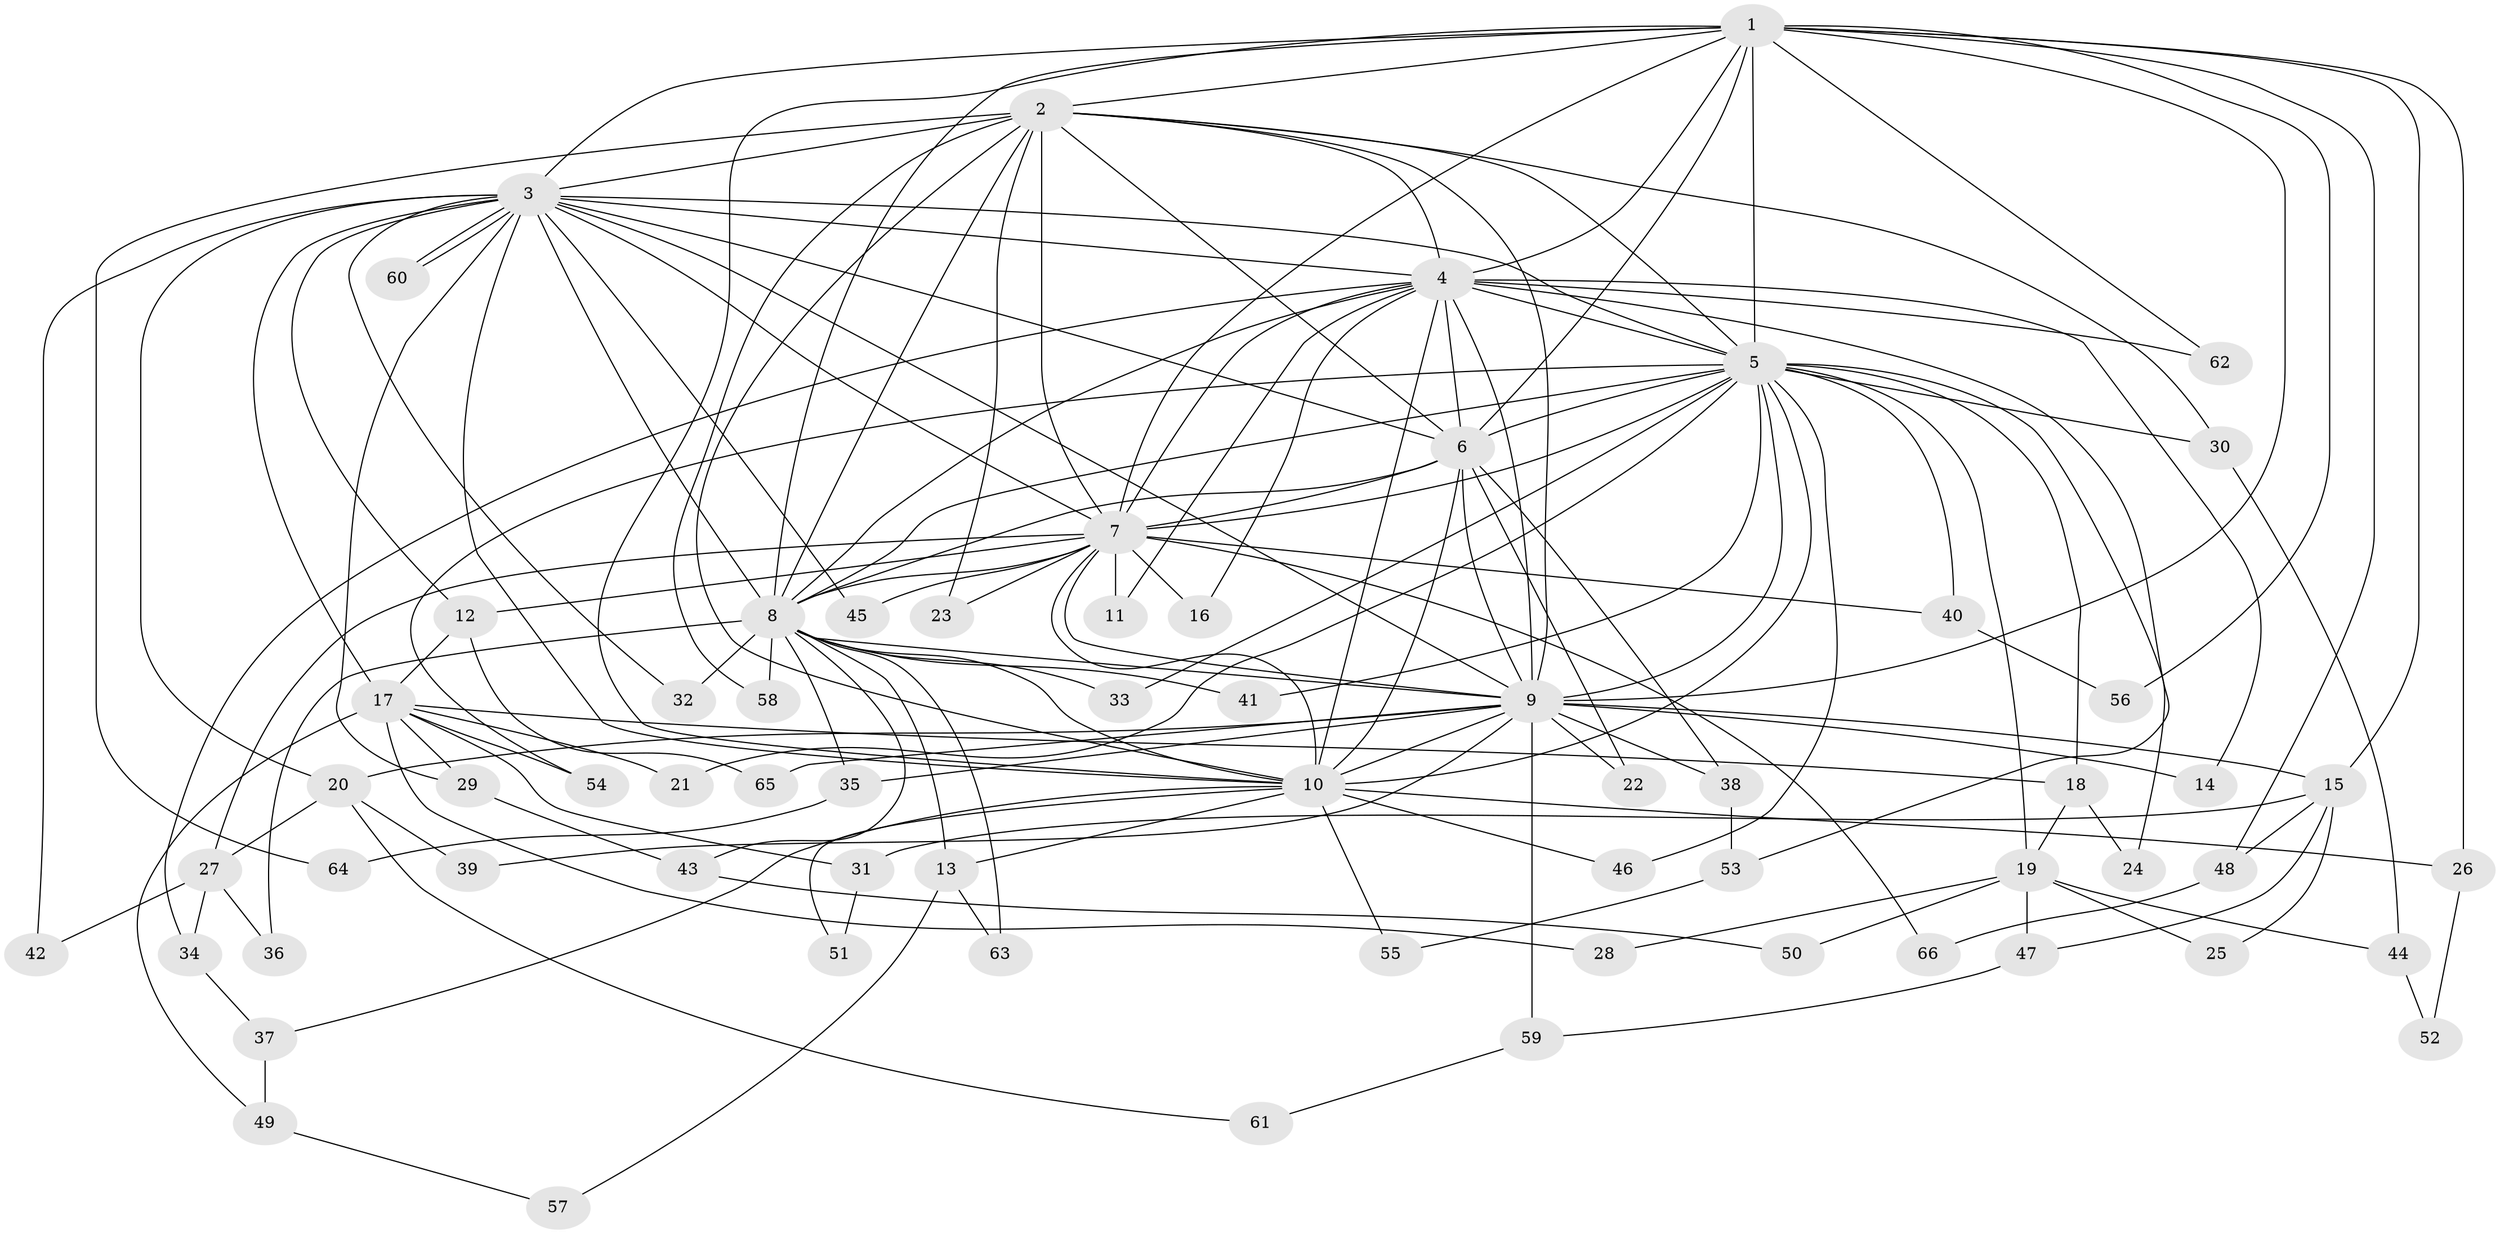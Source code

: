 // Generated by graph-tools (version 1.1) at 2025/49/03/09/25 03:49:39]
// undirected, 66 vertices, 157 edges
graph export_dot {
graph [start="1"]
  node [color=gray90,style=filled];
  1;
  2;
  3;
  4;
  5;
  6;
  7;
  8;
  9;
  10;
  11;
  12;
  13;
  14;
  15;
  16;
  17;
  18;
  19;
  20;
  21;
  22;
  23;
  24;
  25;
  26;
  27;
  28;
  29;
  30;
  31;
  32;
  33;
  34;
  35;
  36;
  37;
  38;
  39;
  40;
  41;
  42;
  43;
  44;
  45;
  46;
  47;
  48;
  49;
  50;
  51;
  52;
  53;
  54;
  55;
  56;
  57;
  58;
  59;
  60;
  61;
  62;
  63;
  64;
  65;
  66;
  1 -- 2;
  1 -- 3;
  1 -- 4;
  1 -- 5;
  1 -- 6;
  1 -- 7;
  1 -- 8;
  1 -- 9;
  1 -- 10;
  1 -- 15;
  1 -- 26;
  1 -- 48;
  1 -- 56;
  1 -- 62;
  2 -- 3;
  2 -- 4;
  2 -- 5;
  2 -- 6;
  2 -- 7;
  2 -- 8;
  2 -- 9;
  2 -- 10;
  2 -- 23;
  2 -- 30;
  2 -- 58;
  2 -- 64;
  3 -- 4;
  3 -- 5;
  3 -- 6;
  3 -- 7;
  3 -- 8;
  3 -- 9;
  3 -- 10;
  3 -- 12;
  3 -- 17;
  3 -- 20;
  3 -- 29;
  3 -- 32;
  3 -- 42;
  3 -- 45;
  3 -- 60;
  3 -- 60;
  4 -- 5;
  4 -- 6;
  4 -- 7;
  4 -- 8;
  4 -- 9;
  4 -- 10;
  4 -- 11;
  4 -- 14;
  4 -- 16;
  4 -- 34;
  4 -- 53;
  4 -- 62;
  5 -- 6;
  5 -- 7;
  5 -- 8;
  5 -- 9;
  5 -- 10;
  5 -- 18;
  5 -- 19;
  5 -- 21;
  5 -- 24;
  5 -- 30;
  5 -- 33;
  5 -- 40;
  5 -- 41;
  5 -- 46;
  5 -- 54;
  6 -- 7;
  6 -- 8;
  6 -- 9;
  6 -- 10;
  6 -- 22;
  6 -- 38;
  7 -- 8;
  7 -- 9;
  7 -- 10;
  7 -- 11;
  7 -- 12;
  7 -- 16;
  7 -- 23;
  7 -- 27;
  7 -- 40;
  7 -- 45;
  7 -- 66;
  8 -- 9;
  8 -- 10;
  8 -- 13;
  8 -- 32;
  8 -- 33;
  8 -- 35;
  8 -- 36;
  8 -- 41;
  8 -- 43;
  8 -- 58;
  8 -- 63;
  9 -- 10;
  9 -- 14;
  9 -- 15;
  9 -- 20;
  9 -- 22;
  9 -- 35;
  9 -- 38;
  9 -- 39;
  9 -- 59;
  9 -- 65;
  10 -- 13;
  10 -- 26;
  10 -- 37;
  10 -- 46;
  10 -- 51;
  10 -- 55;
  12 -- 17;
  12 -- 65;
  13 -- 57;
  13 -- 63;
  15 -- 25;
  15 -- 31;
  15 -- 47;
  15 -- 48;
  17 -- 18;
  17 -- 21;
  17 -- 28;
  17 -- 29;
  17 -- 31;
  17 -- 49;
  17 -- 54;
  18 -- 19;
  18 -- 24;
  19 -- 25;
  19 -- 28;
  19 -- 44;
  19 -- 47;
  19 -- 50;
  20 -- 27;
  20 -- 39;
  20 -- 61;
  26 -- 52;
  27 -- 34;
  27 -- 36;
  27 -- 42;
  29 -- 43;
  30 -- 44;
  31 -- 51;
  34 -- 37;
  35 -- 64;
  37 -- 49;
  38 -- 53;
  40 -- 56;
  43 -- 50;
  44 -- 52;
  47 -- 59;
  48 -- 66;
  49 -- 57;
  53 -- 55;
  59 -- 61;
}
